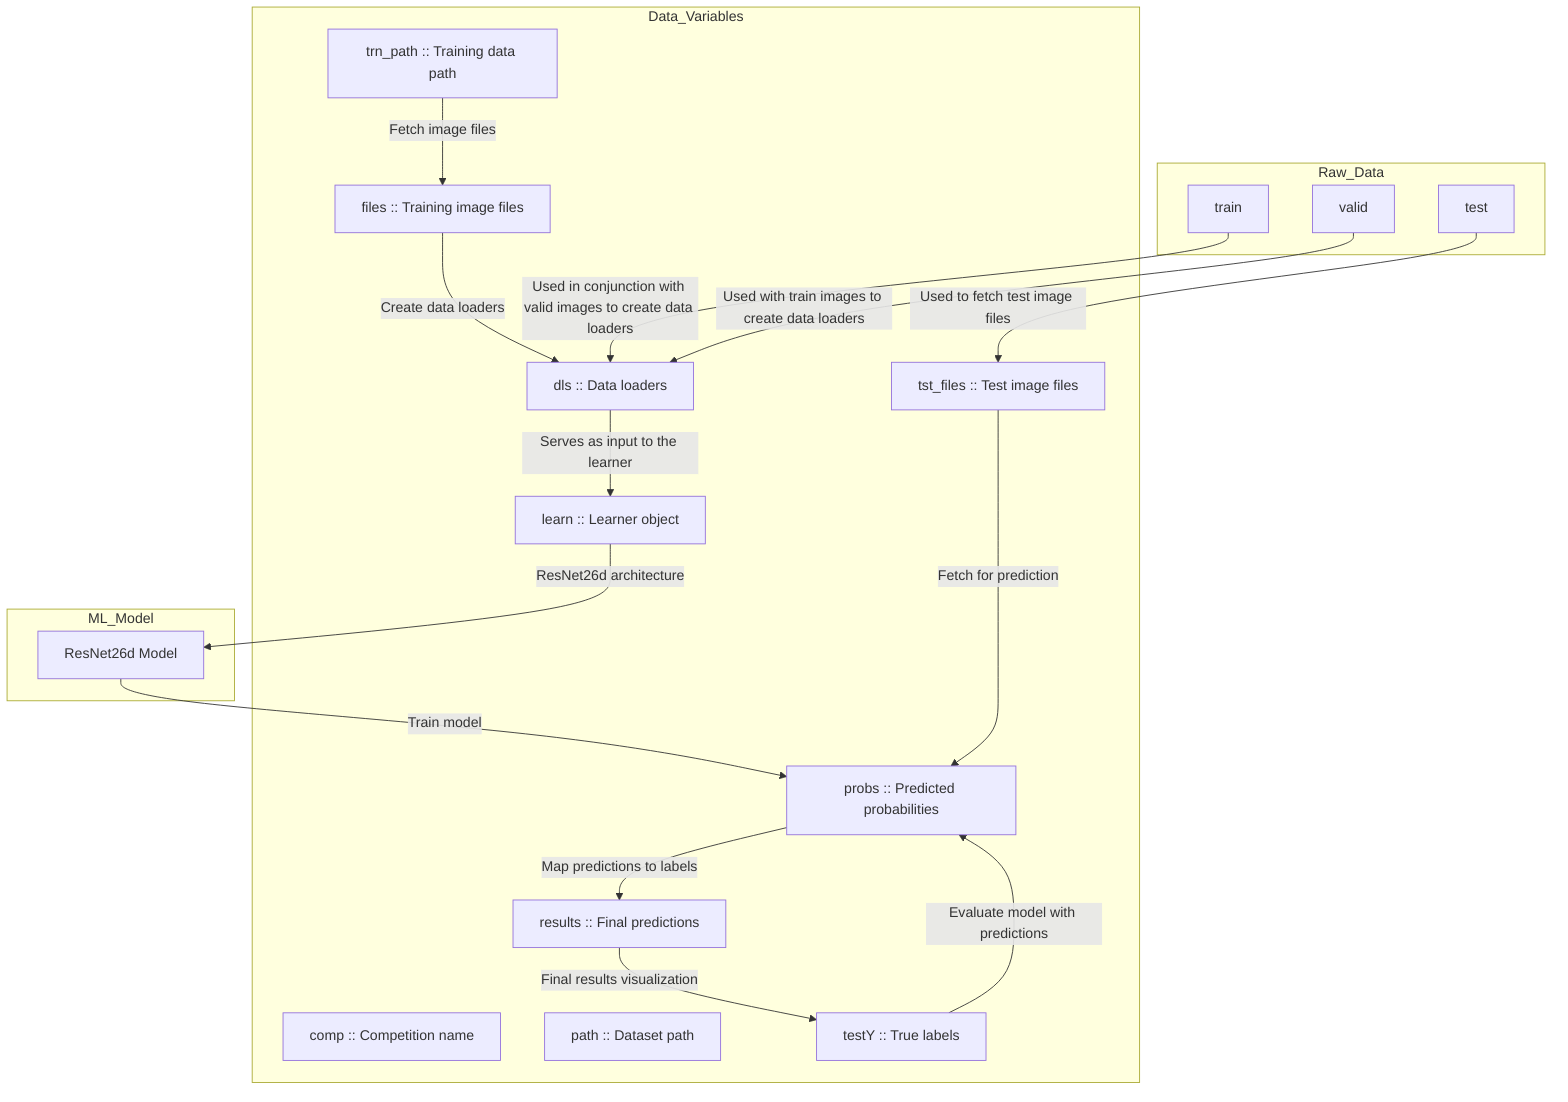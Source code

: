 flowchart TD
    subgraph Raw_Data
        A1["train"]
        A2["valid"]
        A3["test"]
    end
    
    subgraph Data_Variables
        B1["comp :: Competition name"]
        B2["path :: Dataset path"]
        B3["trn_path :: Training data path"]
        B4["files :: Training image files"]
        B5["dls :: Data loaders"]
        B6["learn :: Learner object"]
        B7["tst_files :: Test image files"]
        B8["probs :: Predicted probabilities"]
        B9["results :: Final predictions"]
        B10["testY :: True labels"]
    end
    
    subgraph ML_Model
        C1["ResNet26d Model"]
    end
    
    A1 --> |"Used in conjunction with valid images to create data loaders"| B5
    A2 --> |"Used with train images to create data loaders"| B5
    A3 --> |"Used to fetch test image files"| B7
    
    B3 --> |"Fetch image files"| B4
    B4 --> |"Create data loaders"| B5
    B5 --> |"Serves as input to the learner"| B6
    
    B6 --> |"ResNet26d architecture"| C1
    
    C1 --> |"Train model"| B8
    B7 --> |"Fetch for prediction"| B8
    B8 --> |"Map predictions to labels"| B9
    B10 --> |"Evaluate model with predictions"| B8
    
    B9 --> |"Final results visualization"| B10